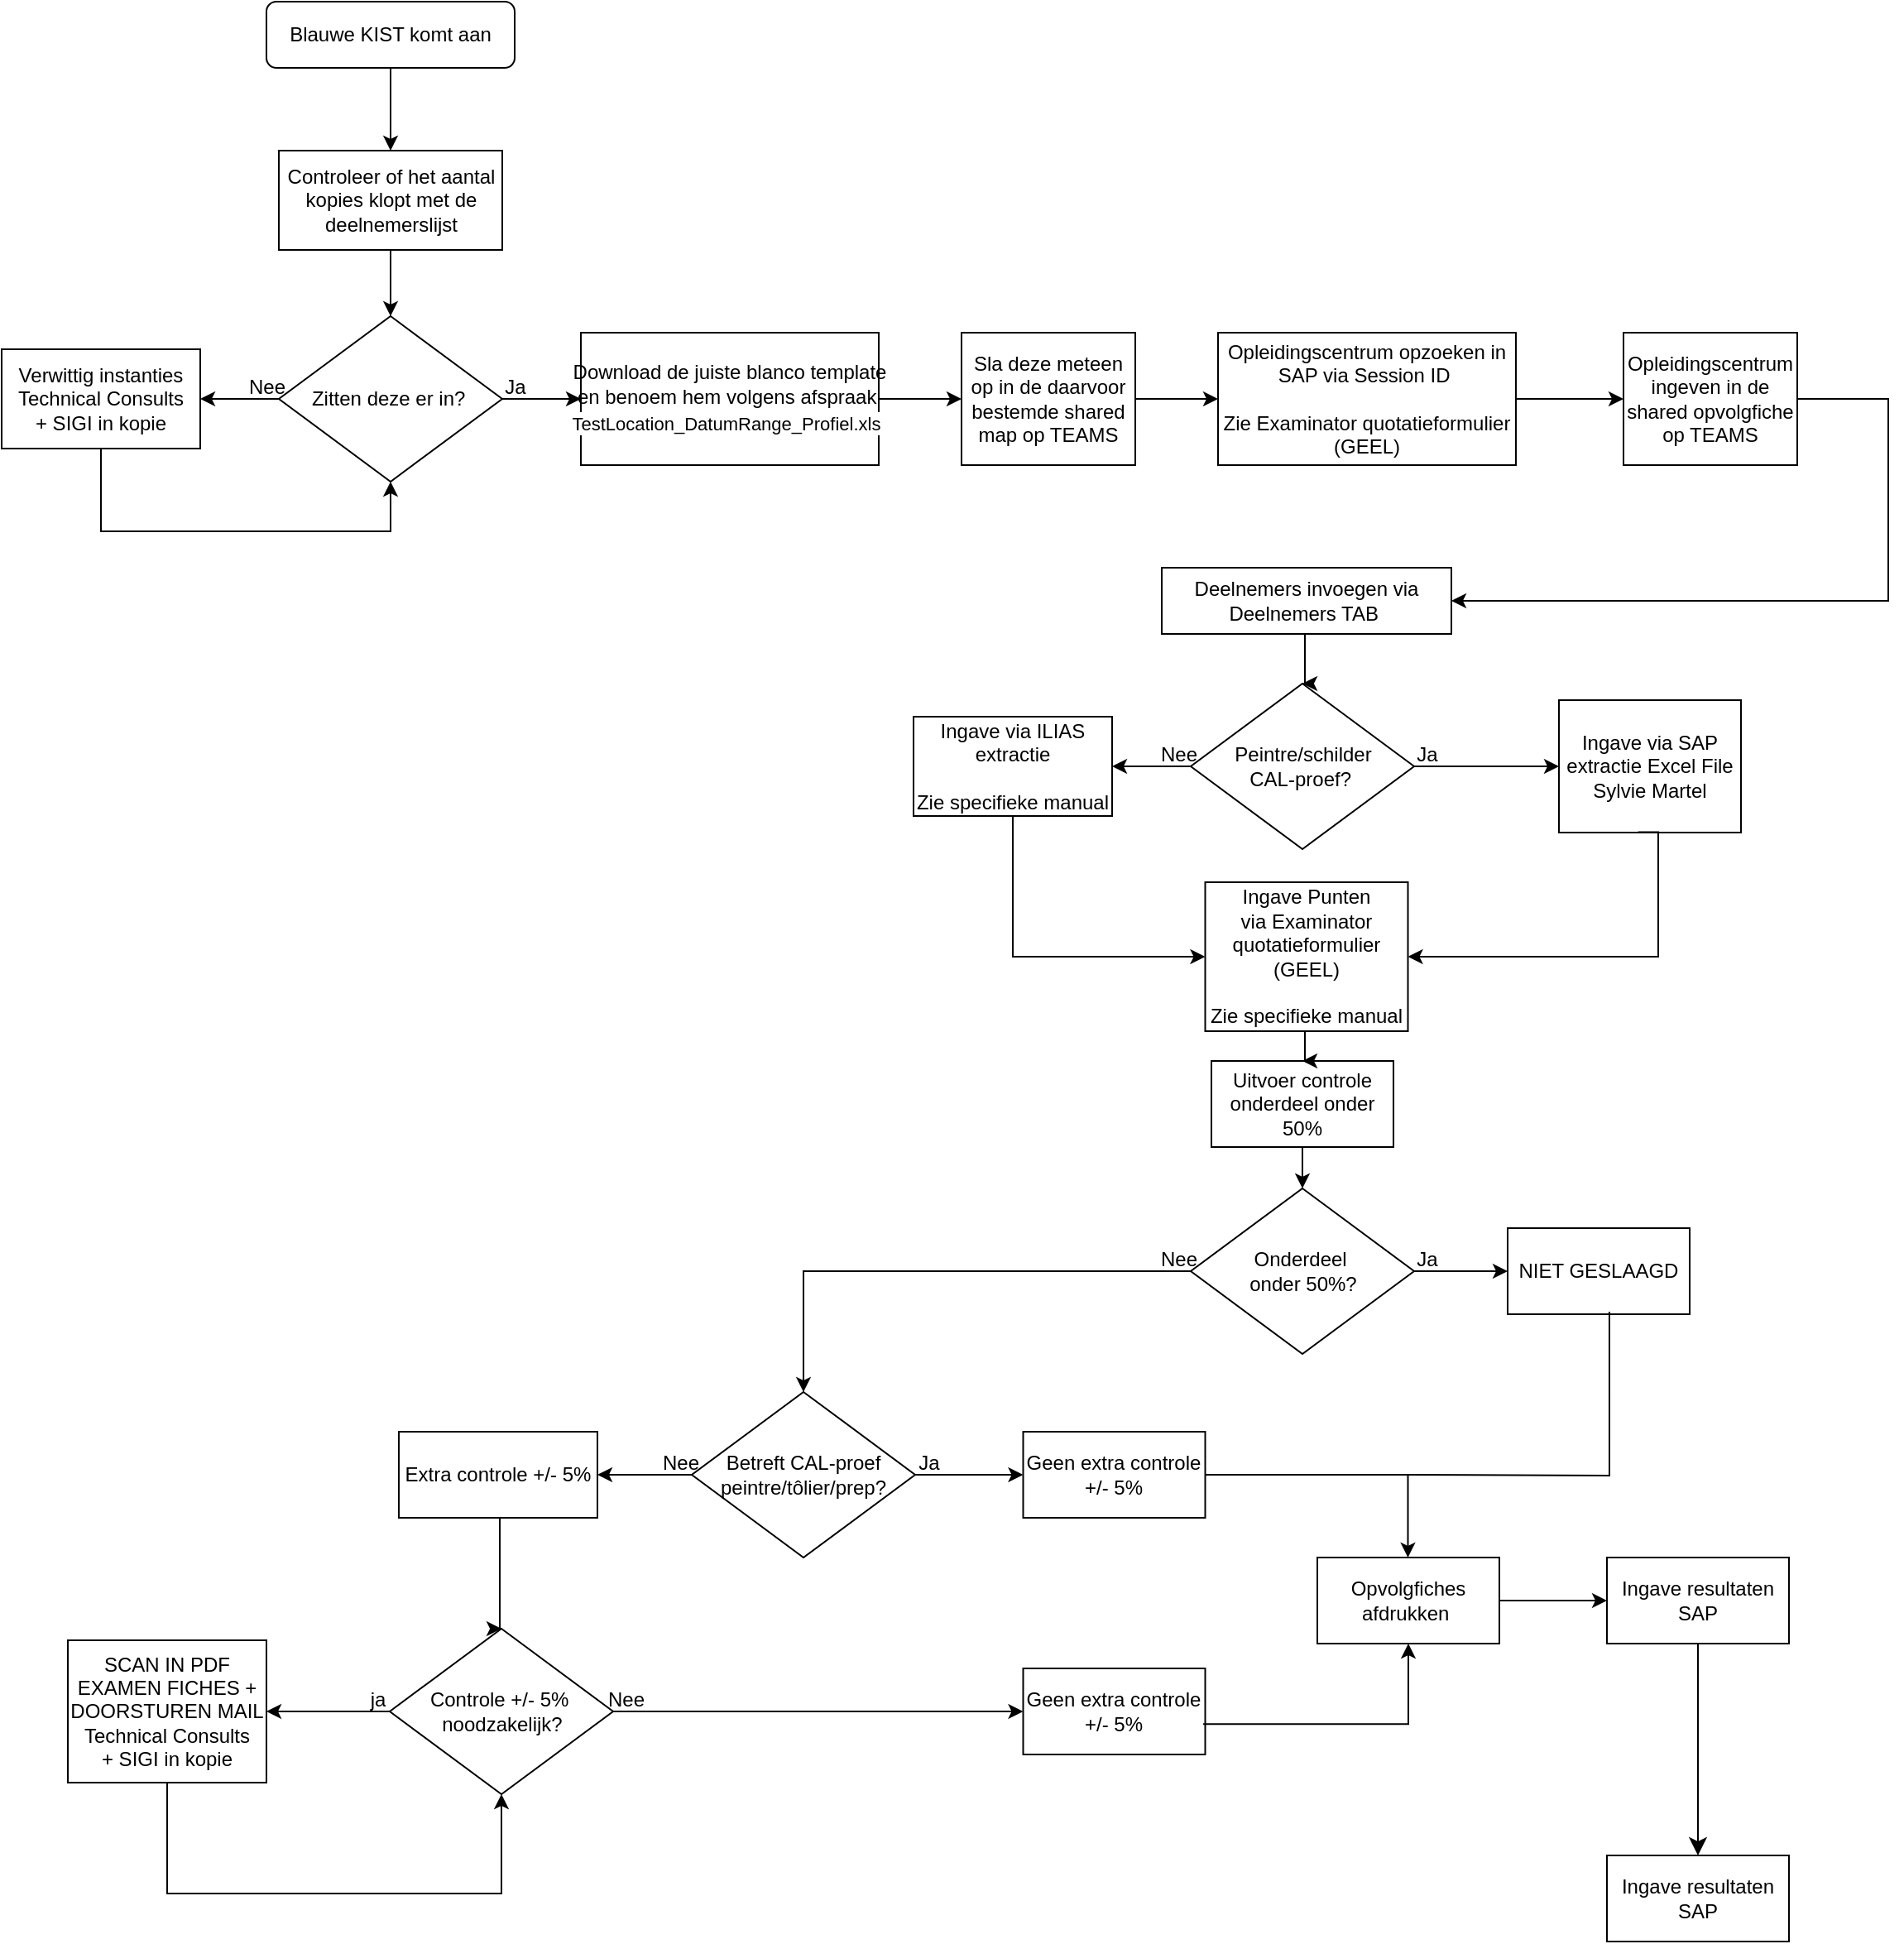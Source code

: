 <mxfile version="24.0.7" type="github">
  <diagram id="C5RBs43oDa-KdzZeNtuy" name="Page-1">
    <mxGraphModel dx="1062" dy="654" grid="1" gridSize="10" guides="1" tooltips="1" connect="1" arrows="1" fold="1" page="1" pageScale="1" pageWidth="1169" pageHeight="1654" math="0" shadow="0">
      <root>
        <mxCell id="WIyWlLk6GJQsqaUBKTNV-0" />
        <mxCell id="WIyWlLk6GJQsqaUBKTNV-1" parent="WIyWlLk6GJQsqaUBKTNV-0" />
        <mxCell id="_ugd1NsvXaMakMv1Sasn-6" style="edgeStyle=elbowEdgeStyle;rounded=0;orthogonalLoop=1;jettySize=auto;html=1;exitX=0.5;exitY=1;exitDx=0;exitDy=0;entryX=0.5;entryY=0;entryDx=0;entryDy=0;" parent="WIyWlLk6GJQsqaUBKTNV-1" source="WIyWlLk6GJQsqaUBKTNV-3" target="_ugd1NsvXaMakMv1Sasn-5" edge="1">
          <mxGeometry relative="1" as="geometry" />
        </mxCell>
        <mxCell id="WIyWlLk6GJQsqaUBKTNV-3" value="Blauwe KIST komt aan" style="rounded=1;whiteSpace=wrap;html=1;fontSize=12;glass=0;strokeWidth=1;shadow=0;" parent="WIyWlLk6GJQsqaUBKTNV-1" vertex="1">
          <mxGeometry x="170" y="10" width="150" height="40" as="geometry" />
        </mxCell>
        <mxCell id="_ugd1NsvXaMakMv1Sasn-10" style="edgeStyle=elbowEdgeStyle;rounded=0;orthogonalLoop=1;jettySize=auto;html=1;exitX=0.5;exitY=1;exitDx=0;exitDy=0;entryX=0.5;entryY=0;entryDx=0;entryDy=0;" parent="WIyWlLk6GJQsqaUBKTNV-1" source="_ugd1NsvXaMakMv1Sasn-5" target="_ugd1NsvXaMakMv1Sasn-9" edge="1">
          <mxGeometry relative="1" as="geometry" />
        </mxCell>
        <mxCell id="_ugd1NsvXaMakMv1Sasn-5" value="Controleer of het aantal kopies klopt met de deelnemerslijst" style="rounded=0;whiteSpace=wrap;html=1;" parent="WIyWlLk6GJQsqaUBKTNV-1" vertex="1">
          <mxGeometry x="177.5" y="100" width="135" height="60" as="geometry" />
        </mxCell>
        <mxCell id="_ugd1NsvXaMakMv1Sasn-7" value="Download de juiste blanco template en benoem hem volgens afspraak&amp;nbsp;&lt;div&gt;&lt;div&gt;&lt;span style=&quot;margin: 0px; padding: 0px; user-select: text; -webkit-user-drag: none; -webkit-tap-highlight-color: transparent; color: windowtext; text-align: left; background-color: rgb(255, 255, 255); font-family: Calibri, sans-serif; line-height: 17px; font-variant-ligatures: none !important;&quot; lang=&quot;EN-US&quot; class=&quot;TextRun SCXO190687860 BCX8&quot; data-contrast=&quot;auto&quot;&gt;&lt;font style=&quot;font-size: 11px;&quot;&gt;TestLocation_DatumRange_Profiel.xls&lt;/font&gt;&lt;/span&gt;&lt;span style=&quot;margin: 0px; padding: 0px; user-select: text; -webkit-user-drag: none; -webkit-tap-highlight-color: transparent; color: windowtext; text-align: left; background-color: rgb(255, 255, 255); font-size: 11pt; line-height: 17px; font-family: Calibri, sans-serif;&quot; class=&quot;EOP SCXO190687860 BCX8&quot;&gt;&amp;nbsp;&lt;/span&gt;&lt;/div&gt;&lt;/div&gt;" style="rounded=0;whiteSpace=wrap;html=1;" parent="WIyWlLk6GJQsqaUBKTNV-1" vertex="1">
          <mxGeometry x="360" y="210" width="180" height="80" as="geometry" />
        </mxCell>
        <mxCell id="_ugd1NsvXaMakMv1Sasn-8" value="Verwittig instanties&lt;div&gt;Technical Consult&lt;span style=&quot;background-color: initial;&quot;&gt;s&lt;/span&gt;&lt;/div&gt;&lt;div&gt;&lt;span style=&quot;background-color: initial;&quot;&gt;+ SIGI in kopie&lt;/span&gt;&lt;/div&gt;" style="rounded=0;whiteSpace=wrap;html=1;" parent="WIyWlLk6GJQsqaUBKTNV-1" vertex="1">
          <mxGeometry x="10" y="220" width="120" height="60" as="geometry" />
        </mxCell>
        <mxCell id="_ugd1NsvXaMakMv1Sasn-11" style="edgeStyle=elbowEdgeStyle;rounded=0;orthogonalLoop=1;jettySize=auto;html=1;exitX=1;exitY=0.5;exitDx=0;exitDy=0;entryX=0;entryY=0.5;entryDx=0;entryDy=0;" parent="WIyWlLk6GJQsqaUBKTNV-1" source="_ugd1NsvXaMakMv1Sasn-9" edge="1" target="_ugd1NsvXaMakMv1Sasn-7">
          <mxGeometry relative="1" as="geometry">
            <mxPoint x="370" y="230" as="targetPoint" />
          </mxGeometry>
        </mxCell>
        <mxCell id="_ugd1NsvXaMakMv1Sasn-12" style="edgeStyle=elbowEdgeStyle;rounded=0;orthogonalLoop=1;jettySize=auto;html=1;exitX=0;exitY=0.5;exitDx=0;exitDy=0;entryX=1;entryY=0.5;entryDx=0;entryDy=0;elbow=vertical;" parent="WIyWlLk6GJQsqaUBKTNV-1" source="_ugd1NsvXaMakMv1Sasn-9" edge="1" target="_ugd1NsvXaMakMv1Sasn-8">
          <mxGeometry relative="1" as="geometry">
            <mxPoint x="130" y="230" as="targetPoint" />
            <Array as="points">
              <mxPoint x="130" y="250" />
            </Array>
          </mxGeometry>
        </mxCell>
        <mxCell id="_ugd1NsvXaMakMv1Sasn-9" value="Zitten deze er in?&amp;nbsp;" style="rhombus;whiteSpace=wrap;html=1;" parent="WIyWlLk6GJQsqaUBKTNV-1" vertex="1">
          <mxGeometry x="177.5" y="200" width="135" height="100" as="geometry" />
        </mxCell>
        <mxCell id="_ugd1NsvXaMakMv1Sasn-13" value="Nee" style="text;html=1;align=center;verticalAlign=middle;resizable=0;points=[];autosize=1;strokeColor=none;fillColor=none;" parent="WIyWlLk6GJQsqaUBKTNV-1" vertex="1">
          <mxGeometry x="145" y="228" width="50" height="30" as="geometry" />
        </mxCell>
        <mxCell id="_ugd1NsvXaMakMv1Sasn-14" value="Ja" style="text;html=1;align=center;verticalAlign=middle;resizable=0;points=[];autosize=1;strokeColor=none;fillColor=none;" parent="WIyWlLk6GJQsqaUBKTNV-1" vertex="1">
          <mxGeometry x="300" y="228" width="40" height="30" as="geometry" />
        </mxCell>
        <mxCell id="6afdchd-Iu1FxITVfSQp-12" style="edgeStyle=elbowEdgeStyle;rounded=0;orthogonalLoop=1;jettySize=auto;html=1;exitX=0.5;exitY=1;exitDx=0;exitDy=0;entryX=0.5;entryY=1;entryDx=0;entryDy=0;" edge="1" parent="WIyWlLk6GJQsqaUBKTNV-1" source="_ugd1NsvXaMakMv1Sasn-8" target="_ugd1NsvXaMakMv1Sasn-9">
          <mxGeometry relative="1" as="geometry">
            <mxPoint x="195" y="340" as="targetPoint" />
            <mxPoint x="128" y="340" as="sourcePoint" />
            <Array as="points">
              <mxPoint x="140" y="330" />
            </Array>
          </mxGeometry>
        </mxCell>
        <mxCell id="6afdchd-Iu1FxITVfSQp-14" style="edgeStyle=elbowEdgeStyle;rounded=0;orthogonalLoop=1;jettySize=auto;html=1;exitX=1;exitY=0.5;exitDx=0;exitDy=0;" edge="1" parent="WIyWlLk6GJQsqaUBKTNV-1" source="_ugd1NsvXaMakMv1Sasn-7">
          <mxGeometry relative="1" as="geometry">
            <mxPoint x="590" y="250" as="targetPoint" />
            <mxPoint x="510" y="200" as="sourcePoint" />
          </mxGeometry>
        </mxCell>
        <mxCell id="6afdchd-Iu1FxITVfSQp-15" value="Opleidingscentrum opzoeken in SAP via Session ID&amp;nbsp;&lt;div&gt;&lt;br&gt;&lt;/div&gt;&lt;div&gt;Zie Examinator quotatieformulier&lt;/div&gt;&lt;div&gt;(GEEL)&lt;/div&gt;" style="rounded=0;whiteSpace=wrap;html=1;" vertex="1" parent="WIyWlLk6GJQsqaUBKTNV-1">
          <mxGeometry x="745" y="210" width="180" height="80" as="geometry" />
        </mxCell>
        <mxCell id="6afdchd-Iu1FxITVfSQp-18" style="edgeStyle=elbowEdgeStyle;rounded=0;orthogonalLoop=1;jettySize=auto;html=1;exitX=1;exitY=0.5;exitDx=0;exitDy=0;entryX=0;entryY=0.5;entryDx=0;entryDy=0;" edge="1" parent="WIyWlLk6GJQsqaUBKTNV-1" target="6afdchd-Iu1FxITVfSQp-19" source="6afdchd-Iu1FxITVfSQp-15">
          <mxGeometry relative="1" as="geometry">
            <mxPoint x="882" y="360" as="targetPoint" />
            <mxPoint x="760" y="360" as="sourcePoint" />
          </mxGeometry>
        </mxCell>
        <mxCell id="6afdchd-Iu1FxITVfSQp-19" value="Opleidingscentrum ingeven in de shared opvolgfiche op TEAMS" style="rounded=0;whiteSpace=wrap;html=1;" vertex="1" parent="WIyWlLk6GJQsqaUBKTNV-1">
          <mxGeometry x="990" y="210" width="105" height="80" as="geometry" />
        </mxCell>
        <mxCell id="6afdchd-Iu1FxITVfSQp-21" value="Deelnemers invoegen via Deelnemers TAB&amp;nbsp;" style="rounded=0;whiteSpace=wrap;html=1;" vertex="1" parent="WIyWlLk6GJQsqaUBKTNV-1">
          <mxGeometry x="711" y="352" width="175" height="40" as="geometry" />
        </mxCell>
        <mxCell id="6afdchd-Iu1FxITVfSQp-22" style="edgeStyle=none;curved=1;rounded=0;orthogonalLoop=1;jettySize=auto;html=1;entryX=1;entryY=0.5;entryDx=0;entryDy=0;fontSize=12;startSize=8;endSize=8;" edge="1" parent="WIyWlLk6GJQsqaUBKTNV-1" source="6afdchd-Iu1FxITVfSQp-19" target="6afdchd-Iu1FxITVfSQp-19">
          <mxGeometry relative="1" as="geometry" />
        </mxCell>
        <mxCell id="6afdchd-Iu1FxITVfSQp-27" style="edgeStyle=elbowEdgeStyle;rounded=0;orthogonalLoop=1;jettySize=auto;html=1;entryX=1;entryY=0.5;entryDx=0;entryDy=0;exitX=1;exitY=0.5;exitDx=0;exitDy=0;" edge="1" parent="WIyWlLk6GJQsqaUBKTNV-1" source="6afdchd-Iu1FxITVfSQp-19" target="6afdchd-Iu1FxITVfSQp-21">
          <mxGeometry relative="1" as="geometry">
            <mxPoint x="867.5" y="510" as="targetPoint" />
            <mxPoint x="1120" y="330" as="sourcePoint" />
            <Array as="points">
              <mxPoint x="1150" y="320" />
            </Array>
          </mxGeometry>
        </mxCell>
        <mxCell id="6afdchd-Iu1FxITVfSQp-30" style="edgeStyle=elbowEdgeStyle;rounded=0;orthogonalLoop=1;jettySize=auto;html=1;exitX=0.5;exitY=1;exitDx=0;exitDy=0;entryX=0.5;entryY=0;entryDx=0;entryDy=0;" edge="1" parent="WIyWlLk6GJQsqaUBKTNV-1" target="6afdchd-Iu1FxITVfSQp-35" source="6afdchd-Iu1FxITVfSQp-21">
          <mxGeometry relative="1" as="geometry">
            <mxPoint x="796" y="472" as="sourcePoint" />
          </mxGeometry>
        </mxCell>
        <mxCell id="6afdchd-Iu1FxITVfSQp-31" value="Ingave via SAP extractie Excel File Sylvie Martel" style="rounded=0;whiteSpace=wrap;html=1;" vertex="1" parent="WIyWlLk6GJQsqaUBKTNV-1">
          <mxGeometry x="951" y="432" width="110" height="80" as="geometry" />
        </mxCell>
        <mxCell id="6afdchd-Iu1FxITVfSQp-32" value="Ingave via ILIAS extractie&lt;div&gt;&lt;br&gt;&lt;div&gt;Zie specifieke manual&lt;/div&gt;&lt;/div&gt;" style="rounded=0;whiteSpace=wrap;html=1;" vertex="1" parent="WIyWlLk6GJQsqaUBKTNV-1">
          <mxGeometry x="561" y="442" width="120" height="60" as="geometry" />
        </mxCell>
        <mxCell id="6afdchd-Iu1FxITVfSQp-33" style="edgeStyle=elbowEdgeStyle;rounded=0;orthogonalLoop=1;jettySize=auto;html=1;exitX=1;exitY=0.5;exitDx=0;exitDy=0;entryX=0;entryY=0.5;entryDx=0;entryDy=0;" edge="1" parent="WIyWlLk6GJQsqaUBKTNV-1" source="6afdchd-Iu1FxITVfSQp-35" target="6afdchd-Iu1FxITVfSQp-31">
          <mxGeometry relative="1" as="geometry">
            <mxPoint x="921" y="452" as="targetPoint" />
          </mxGeometry>
        </mxCell>
        <mxCell id="6afdchd-Iu1FxITVfSQp-34" style="edgeStyle=elbowEdgeStyle;rounded=0;orthogonalLoop=1;jettySize=auto;html=1;exitX=0;exitY=0.5;exitDx=0;exitDy=0;entryX=1;entryY=0.5;entryDx=0;entryDy=0;elbow=vertical;" edge="1" parent="WIyWlLk6GJQsqaUBKTNV-1" source="6afdchd-Iu1FxITVfSQp-35" target="6afdchd-Iu1FxITVfSQp-32">
          <mxGeometry relative="1" as="geometry">
            <mxPoint x="681" y="452" as="targetPoint" />
            <Array as="points">
              <mxPoint x="681" y="472" />
            </Array>
          </mxGeometry>
        </mxCell>
        <mxCell id="6afdchd-Iu1FxITVfSQp-35" value="Peintre/schilder&lt;div&gt;CAL-proef?&amp;nbsp;&lt;/div&gt;" style="rhombus;whiteSpace=wrap;html=1;" vertex="1" parent="WIyWlLk6GJQsqaUBKTNV-1">
          <mxGeometry x="728.5" y="422" width="135" height="100" as="geometry" />
        </mxCell>
        <mxCell id="6afdchd-Iu1FxITVfSQp-36" value="Nee" style="text;html=1;align=center;verticalAlign=middle;resizable=0;points=[];autosize=1;strokeColor=none;fillColor=none;" vertex="1" parent="WIyWlLk6GJQsqaUBKTNV-1">
          <mxGeometry x="696" y="450" width="50" height="30" as="geometry" />
        </mxCell>
        <mxCell id="6afdchd-Iu1FxITVfSQp-37" value="Ja" style="text;html=1;align=center;verticalAlign=middle;resizable=0;points=[];autosize=1;strokeColor=none;fillColor=none;" vertex="1" parent="WIyWlLk6GJQsqaUBKTNV-1">
          <mxGeometry x="851" y="450" width="40" height="30" as="geometry" />
        </mxCell>
        <mxCell id="6afdchd-Iu1FxITVfSQp-39" value="Sla deze meteen op in de daarvoor bestemde shared map op TEAMS" style="rounded=0;whiteSpace=wrap;html=1;" vertex="1" parent="WIyWlLk6GJQsqaUBKTNV-1">
          <mxGeometry x="590" y="210" width="105" height="80" as="geometry" />
        </mxCell>
        <mxCell id="6afdchd-Iu1FxITVfSQp-41" style="edgeStyle=elbowEdgeStyle;rounded=0;orthogonalLoop=1;jettySize=auto;html=1;exitX=1;exitY=0.5;exitDx=0;exitDy=0;entryX=0;entryY=0.5;entryDx=0;entryDy=0;" edge="1" parent="WIyWlLk6GJQsqaUBKTNV-1" source="6afdchd-Iu1FxITVfSQp-39" target="6afdchd-Iu1FxITVfSQp-15">
          <mxGeometry relative="1" as="geometry">
            <mxPoint x="692.5" y="340" as="targetPoint" />
            <mxPoint x="627.5" y="340" as="sourcePoint" />
          </mxGeometry>
        </mxCell>
        <mxCell id="6afdchd-Iu1FxITVfSQp-46" value="Ingave Punten via&amp;nbsp;&lt;span style=&quot;background-color: initial;&quot;&gt;Examinator quotatieformulier&lt;/span&gt;&lt;div&gt;(GEEL)&lt;/div&gt;&lt;div&gt;&lt;br&gt;&lt;/div&gt;&lt;div&gt;Zie specifieke manual&lt;br&gt;&lt;/div&gt;" style="rounded=0;whiteSpace=wrap;html=1;" vertex="1" parent="WIyWlLk6GJQsqaUBKTNV-1">
          <mxGeometry x="737.25" y="542" width="122.5" height="90" as="geometry" />
        </mxCell>
        <mxCell id="6afdchd-Iu1FxITVfSQp-47" style="edgeStyle=elbowEdgeStyle;rounded=0;orthogonalLoop=1;jettySize=auto;html=1;exitX=0.5;exitY=1;exitDx=0;exitDy=0;entryX=0;entryY=0.5;entryDx=0;entryDy=0;" edge="1" parent="WIyWlLk6GJQsqaUBKTNV-1" source="6afdchd-Iu1FxITVfSQp-32" target="6afdchd-Iu1FxITVfSQp-46">
          <mxGeometry relative="1" as="geometry">
            <mxPoint x="711" y="702" as="targetPoint" />
            <mxPoint x="536" y="682" as="sourcePoint" />
            <Array as="points">
              <mxPoint x="621" y="622" />
            </Array>
          </mxGeometry>
        </mxCell>
        <mxCell id="6afdchd-Iu1FxITVfSQp-50" style="edgeStyle=elbowEdgeStyle;rounded=0;orthogonalLoop=1;jettySize=auto;html=1;exitX=0.435;exitY=0.997;exitDx=0;exitDy=0;exitPerimeter=0;entryX=1;entryY=0.5;entryDx=0;entryDy=0;" edge="1" parent="WIyWlLk6GJQsqaUBKTNV-1" source="6afdchd-Iu1FxITVfSQp-31" target="6afdchd-Iu1FxITVfSQp-46">
          <mxGeometry relative="1" as="geometry">
            <mxPoint x="951" y="652" as="targetPoint" />
            <mxPoint x="1011" y="522" as="sourcePoint" />
            <Array as="points">
              <mxPoint x="1011" y="602" />
            </Array>
          </mxGeometry>
        </mxCell>
        <mxCell id="6afdchd-Iu1FxITVfSQp-52" value="Uitvoer controle onderdeel onder 50%" style="rounded=0;whiteSpace=wrap;html=1;" vertex="1" parent="WIyWlLk6GJQsqaUBKTNV-1">
          <mxGeometry x="741" y="650" width="110" height="52" as="geometry" />
        </mxCell>
        <mxCell id="6afdchd-Iu1FxITVfSQp-62" style="edgeStyle=elbowEdgeStyle;rounded=0;orthogonalLoop=1;jettySize=auto;html=1;exitX=0.5;exitY=1;exitDx=0;exitDy=0;elbow=horizontal;entryX=0.5;entryY=0;entryDx=0;entryDy=0;" edge="1" parent="WIyWlLk6GJQsqaUBKTNV-1" source="6afdchd-Iu1FxITVfSQp-46" target="6afdchd-Iu1FxITVfSQp-52">
          <mxGeometry relative="1" as="geometry">
            <mxPoint x="800" y="690" as="targetPoint" />
            <mxPoint x="800.36" y="650" as="sourcePoint" />
          </mxGeometry>
        </mxCell>
        <mxCell id="6afdchd-Iu1FxITVfSQp-70" style="edgeStyle=elbowEdgeStyle;rounded=0;orthogonalLoop=1;jettySize=auto;html=1;exitX=0.5;exitY=1;exitDx=0;exitDy=0;entryX=0.5;entryY=0;entryDx=0;entryDy=0;" edge="1" parent="WIyWlLk6GJQsqaUBKTNV-1" target="6afdchd-Iu1FxITVfSQp-73" source="6afdchd-Iu1FxITVfSQp-52">
          <mxGeometry relative="1" as="geometry">
            <mxPoint x="795" y="720" as="sourcePoint" />
          </mxGeometry>
        </mxCell>
        <mxCell id="6afdchd-Iu1FxITVfSQp-71" style="edgeStyle=elbowEdgeStyle;rounded=0;orthogonalLoop=1;jettySize=auto;html=1;exitX=1;exitY=0.5;exitDx=0;exitDy=0;entryX=0;entryY=0.5;entryDx=0;entryDy=0;" edge="1" parent="WIyWlLk6GJQsqaUBKTNV-1" source="6afdchd-Iu1FxITVfSQp-73" target="6afdchd-Iu1FxITVfSQp-76">
          <mxGeometry relative="1" as="geometry">
            <mxPoint x="911" y="777" as="targetPoint" />
          </mxGeometry>
        </mxCell>
        <mxCell id="6afdchd-Iu1FxITVfSQp-72" style="edgeStyle=elbowEdgeStyle;rounded=0;orthogonalLoop=1;jettySize=auto;html=1;exitX=0;exitY=0.5;exitDx=0;exitDy=0;entryX=0.5;entryY=0;entryDx=0;entryDy=0;elbow=vertical;" edge="1" parent="WIyWlLk6GJQsqaUBKTNV-1" source="6afdchd-Iu1FxITVfSQp-73" target="6afdchd-Iu1FxITVfSQp-85">
          <mxGeometry relative="1" as="geometry">
            <mxPoint x="681" y="777" as="targetPoint" />
            <Array as="points">
              <mxPoint x="681" y="777" />
            </Array>
          </mxGeometry>
        </mxCell>
        <mxCell id="6afdchd-Iu1FxITVfSQp-73" value="Onderdeel&amp;nbsp;&lt;div&gt;onder&amp;nbsp;&lt;span style=&quot;background-color: initial;&quot;&gt;50%?&lt;/span&gt;&lt;/div&gt;" style="rhombus;whiteSpace=wrap;html=1;" vertex="1" parent="WIyWlLk6GJQsqaUBKTNV-1">
          <mxGeometry x="728.5" y="727" width="135" height="100" as="geometry" />
        </mxCell>
        <mxCell id="6afdchd-Iu1FxITVfSQp-74" value="Nee" style="text;html=1;align=center;verticalAlign=middle;resizable=0;points=[];autosize=1;strokeColor=none;fillColor=none;" vertex="1" parent="WIyWlLk6GJQsqaUBKTNV-1">
          <mxGeometry x="696" y="755" width="50" height="30" as="geometry" />
        </mxCell>
        <mxCell id="6afdchd-Iu1FxITVfSQp-75" value="Ja" style="text;html=1;align=center;verticalAlign=middle;resizable=0;points=[];autosize=1;strokeColor=none;fillColor=none;" vertex="1" parent="WIyWlLk6GJQsqaUBKTNV-1">
          <mxGeometry x="851" y="755" width="40" height="30" as="geometry" />
        </mxCell>
        <mxCell id="6afdchd-Iu1FxITVfSQp-76" value="NIET GESLAAGD" style="rounded=0;whiteSpace=wrap;html=1;" vertex="1" parent="WIyWlLk6GJQsqaUBKTNV-1">
          <mxGeometry x="920" y="751" width="110" height="52" as="geometry" />
        </mxCell>
        <mxCell id="6afdchd-Iu1FxITVfSQp-83" style="edgeStyle=elbowEdgeStyle;rounded=0;orthogonalLoop=1;jettySize=auto;html=1;exitX=1;exitY=0.5;exitDx=0;exitDy=0;entryX=0;entryY=0.5;entryDx=0;entryDy=0;" edge="1" parent="WIyWlLk6GJQsqaUBKTNV-1" source="6afdchd-Iu1FxITVfSQp-85" target="6afdchd-Iu1FxITVfSQp-88">
          <mxGeometry relative="1" as="geometry">
            <mxPoint x="618.5" y="900" as="targetPoint" />
          </mxGeometry>
        </mxCell>
        <mxCell id="6afdchd-Iu1FxITVfSQp-84" style="edgeStyle=elbowEdgeStyle;rounded=0;orthogonalLoop=1;jettySize=auto;html=1;exitX=0;exitY=0.5;exitDx=0;exitDy=0;entryX=1;entryY=0.5;entryDx=0;entryDy=0;elbow=vertical;" edge="1" parent="WIyWlLk6GJQsqaUBKTNV-1" source="6afdchd-Iu1FxITVfSQp-85" target="6afdchd-Iu1FxITVfSQp-89">
          <mxGeometry relative="1" as="geometry">
            <mxPoint x="379.5" y="900" as="targetPoint" />
            <Array as="points">
              <mxPoint x="379.5" y="900" />
            </Array>
          </mxGeometry>
        </mxCell>
        <mxCell id="6afdchd-Iu1FxITVfSQp-85" value="Betreft CAL-proef peintre/tôlier/prep?" style="rhombus;whiteSpace=wrap;html=1;" vertex="1" parent="WIyWlLk6GJQsqaUBKTNV-1">
          <mxGeometry x="427" y="850" width="135" height="100" as="geometry" />
        </mxCell>
        <mxCell id="6afdchd-Iu1FxITVfSQp-86" value="Nee" style="text;html=1;align=center;verticalAlign=middle;resizable=0;points=[];autosize=1;strokeColor=none;fillColor=none;" vertex="1" parent="WIyWlLk6GJQsqaUBKTNV-1">
          <mxGeometry x="394.5" y="878" width="50" height="30" as="geometry" />
        </mxCell>
        <mxCell id="6afdchd-Iu1FxITVfSQp-87" value="Ja" style="text;html=1;align=center;verticalAlign=middle;resizable=0;points=[];autosize=1;strokeColor=none;fillColor=none;" vertex="1" parent="WIyWlLk6GJQsqaUBKTNV-1">
          <mxGeometry x="549.5" y="878" width="40" height="30" as="geometry" />
        </mxCell>
        <mxCell id="6afdchd-Iu1FxITVfSQp-88" value="Geen extra controle +/- 5%" style="rounded=0;whiteSpace=wrap;html=1;" vertex="1" parent="WIyWlLk6GJQsqaUBKTNV-1">
          <mxGeometry x="627.25" y="874" width="110" height="52" as="geometry" />
        </mxCell>
        <mxCell id="6afdchd-Iu1FxITVfSQp-89" value="Extra controle +/- 5%" style="rounded=0;whiteSpace=wrap;html=1;" vertex="1" parent="WIyWlLk6GJQsqaUBKTNV-1">
          <mxGeometry x="250" y="874" width="120" height="52" as="geometry" />
        </mxCell>
        <mxCell id="6afdchd-Iu1FxITVfSQp-95" style="edgeStyle=elbowEdgeStyle;rounded=0;orthogonalLoop=1;jettySize=auto;html=1;exitX=1;exitY=0.5;exitDx=0;exitDy=0;entryX=0;entryY=0.5;entryDx=0;entryDy=0;" edge="1" parent="WIyWlLk6GJQsqaUBKTNV-1" source="6afdchd-Iu1FxITVfSQp-97" target="6afdchd-Iu1FxITVfSQp-100">
          <mxGeometry relative="1" as="geometry">
            <mxPoint x="436" y="1043" as="targetPoint" />
          </mxGeometry>
        </mxCell>
        <mxCell id="6afdchd-Iu1FxITVfSQp-96" style="edgeStyle=elbowEdgeStyle;rounded=0;orthogonalLoop=1;jettySize=auto;html=1;exitX=0;exitY=0.5;exitDx=0;exitDy=0;entryX=1;entryY=0.5;entryDx=0;entryDy=0;elbow=vertical;" edge="1" parent="WIyWlLk6GJQsqaUBKTNV-1" source="6afdchd-Iu1FxITVfSQp-97" target="6afdchd-Iu1FxITVfSQp-101">
          <mxGeometry relative="1" as="geometry">
            <mxPoint x="197" y="1043" as="targetPoint" />
            <Array as="points">
              <mxPoint x="197" y="1043" />
            </Array>
          </mxGeometry>
        </mxCell>
        <mxCell id="6afdchd-Iu1FxITVfSQp-97" value="Controle +/- 5%&amp;nbsp;&lt;div&gt;noodzakelijk?&lt;/div&gt;" style="rhombus;whiteSpace=wrap;html=1;" vertex="1" parent="WIyWlLk6GJQsqaUBKTNV-1">
          <mxGeometry x="244.5" y="993" width="135" height="100" as="geometry" />
        </mxCell>
        <mxCell id="6afdchd-Iu1FxITVfSQp-98" value="ja" style="text;html=1;align=center;verticalAlign=middle;resizable=0;points=[];autosize=1;strokeColor=none;fillColor=none;" vertex="1" parent="WIyWlLk6GJQsqaUBKTNV-1">
          <mxGeometry x="222" y="1021" width="30" height="30" as="geometry" />
        </mxCell>
        <mxCell id="6afdchd-Iu1FxITVfSQp-99" value="Nee" style="text;html=1;align=center;verticalAlign=middle;resizable=0;points=[];autosize=1;strokeColor=none;fillColor=none;" vertex="1" parent="WIyWlLk6GJQsqaUBKTNV-1">
          <mxGeometry x="362" y="1021" width="50" height="30" as="geometry" />
        </mxCell>
        <mxCell id="6afdchd-Iu1FxITVfSQp-100" value="Geen extra controle +/- 5%" style="rounded=0;whiteSpace=wrap;html=1;" vertex="1" parent="WIyWlLk6GJQsqaUBKTNV-1">
          <mxGeometry x="627.25" y="1017" width="110" height="52" as="geometry" />
        </mxCell>
        <mxCell id="6afdchd-Iu1FxITVfSQp-101" value="SCAN IN PDF EXAMEN FICHES + DOORSTUREN MAIL&lt;div&gt;Technical Consults&lt;br&gt;&lt;div&gt;+ SIGI in kopie&lt;br&gt;&lt;/div&gt;&lt;/div&gt;" style="rounded=0;whiteSpace=wrap;html=1;" vertex="1" parent="WIyWlLk6GJQsqaUBKTNV-1">
          <mxGeometry x="50" y="1000" width="120" height="86" as="geometry" />
        </mxCell>
        <mxCell id="6afdchd-Iu1FxITVfSQp-102" style="edgeStyle=elbowEdgeStyle;rounded=0;orthogonalLoop=1;jettySize=auto;html=1;entryX=0.5;entryY=0;entryDx=0;entryDy=0;exitX=0.5;exitY=1;exitDx=0;exitDy=0;" edge="1" parent="WIyWlLk6GJQsqaUBKTNV-1" source="6afdchd-Iu1FxITVfSQp-89" target="6afdchd-Iu1FxITVfSQp-97">
          <mxGeometry relative="1" as="geometry">
            <mxPoint x="124" y="908" as="sourcePoint" />
            <mxPoint x="50" y="920" as="targetPoint" />
          </mxGeometry>
        </mxCell>
        <mxCell id="6afdchd-Iu1FxITVfSQp-108" style="edgeStyle=elbowEdgeStyle;rounded=0;orthogonalLoop=1;jettySize=auto;html=1;exitX=0.5;exitY=1;exitDx=0;exitDy=0;entryX=0.5;entryY=1;entryDx=0;entryDy=0;" edge="1" parent="WIyWlLk6GJQsqaUBKTNV-1" source="6afdchd-Iu1FxITVfSQp-101" target="6afdchd-Iu1FxITVfSQp-97">
          <mxGeometry relative="1" as="geometry">
            <mxPoint x="315" y="1173" as="targetPoint" />
            <mxPoint x="140" y="1153" as="sourcePoint" />
            <Array as="points">
              <mxPoint x="210" y="1153" />
            </Array>
          </mxGeometry>
        </mxCell>
        <mxCell id="6afdchd-Iu1FxITVfSQp-110" value="Opvolgfiches afdrukken&amp;nbsp;" style="rounded=0;whiteSpace=wrap;html=1;" vertex="1" parent="WIyWlLk6GJQsqaUBKTNV-1">
          <mxGeometry x="805" y="950" width="110" height="52" as="geometry" />
        </mxCell>
        <mxCell id="6afdchd-Iu1FxITVfSQp-111" style="edgeStyle=elbowEdgeStyle;rounded=0;orthogonalLoop=1;jettySize=auto;html=1;entryX=0.5;entryY=1;entryDx=0;entryDy=0;exitX=0.989;exitY=0.647;exitDx=0;exitDy=0;exitPerimeter=0;" edge="1" parent="WIyWlLk6GJQsqaUBKTNV-1" source="6afdchd-Iu1FxITVfSQp-100" target="6afdchd-Iu1FxITVfSQp-110">
          <mxGeometry relative="1" as="geometry">
            <mxPoint x="862" y="1113" as="targetPoint" />
            <mxPoint x="755" y="1051" as="sourcePoint" />
            <Array as="points">
              <mxPoint x="860" y="1038" />
              <mxPoint x="815" y="1068" />
              <mxPoint x="745" y="1058" />
            </Array>
          </mxGeometry>
        </mxCell>
        <mxCell id="6afdchd-Iu1FxITVfSQp-112" style="edgeStyle=elbowEdgeStyle;rounded=0;orthogonalLoop=1;jettySize=auto;html=1;entryX=0.5;entryY=0;entryDx=0;entryDy=0;exitX=1;exitY=0.5;exitDx=0;exitDy=0;" edge="1" parent="WIyWlLk6GJQsqaUBKTNV-1" source="6afdchd-Iu1FxITVfSQp-88" target="6afdchd-Iu1FxITVfSQp-110">
          <mxGeometry relative="1" as="geometry">
            <mxPoint x="863.75" y="920" as="targetPoint" />
            <mxPoint x="760" y="900" as="sourcePoint" />
            <Array as="points">
              <mxPoint x="859.75" y="910" />
              <mxPoint x="814.75" y="940" />
              <mxPoint x="744.75" y="930" />
            </Array>
          </mxGeometry>
        </mxCell>
        <mxCell id="6afdchd-Iu1FxITVfSQp-123" style="edgeStyle=none;curved=1;rounded=0;orthogonalLoop=1;jettySize=auto;html=1;exitX=0.5;exitY=1;exitDx=0;exitDy=0;entryX=0.5;entryY=0;entryDx=0;entryDy=0;fontSize=12;startSize=8;endSize=8;" edge="1" parent="WIyWlLk6GJQsqaUBKTNV-1" source="6afdchd-Iu1FxITVfSQp-113" target="6afdchd-Iu1FxITVfSQp-121">
          <mxGeometry relative="1" as="geometry" />
        </mxCell>
        <mxCell id="6afdchd-Iu1FxITVfSQp-113" value="Ingave resultaten SAP" style="rounded=0;whiteSpace=wrap;html=1;" vertex="1" parent="WIyWlLk6GJQsqaUBKTNV-1">
          <mxGeometry x="980" y="950" width="110" height="52" as="geometry" />
        </mxCell>
        <mxCell id="6afdchd-Iu1FxITVfSQp-115" style="edgeStyle=elbowEdgeStyle;rounded=0;orthogonalLoop=1;jettySize=auto;html=1;exitX=1;exitY=0.5;exitDx=0;exitDy=0;" edge="1" parent="WIyWlLk6GJQsqaUBKTNV-1" source="6afdchd-Iu1FxITVfSQp-110" target="6afdchd-Iu1FxITVfSQp-113">
          <mxGeometry relative="1" as="geometry">
            <mxPoint x="985" y="975.55" as="targetPoint" />
            <mxPoint x="920" y="975.55" as="sourcePoint" />
          </mxGeometry>
        </mxCell>
        <mxCell id="6afdchd-Iu1FxITVfSQp-120" value="" style="endArrow=none;html=1;rounded=0;fontSize=12;startSize=8;endSize=8;entryX=0.559;entryY=0.972;entryDx=0;entryDy=0;entryPerimeter=0;edgeStyle=orthogonalEdgeStyle;" edge="1" parent="WIyWlLk6GJQsqaUBKTNV-1" target="6afdchd-Iu1FxITVfSQp-76">
          <mxGeometry width="50" height="50" relative="1" as="geometry">
            <mxPoint x="860" y="900" as="sourcePoint" />
            <mxPoint x="980" y="810" as="targetPoint" />
          </mxGeometry>
        </mxCell>
        <mxCell id="6afdchd-Iu1FxITVfSQp-121" value="Ingave resultaten SAP" style="rounded=0;whiteSpace=wrap;html=1;" vertex="1" parent="WIyWlLk6GJQsqaUBKTNV-1">
          <mxGeometry x="980" y="1130" width="110" height="52" as="geometry" />
        </mxCell>
      </root>
    </mxGraphModel>
  </diagram>
</mxfile>
